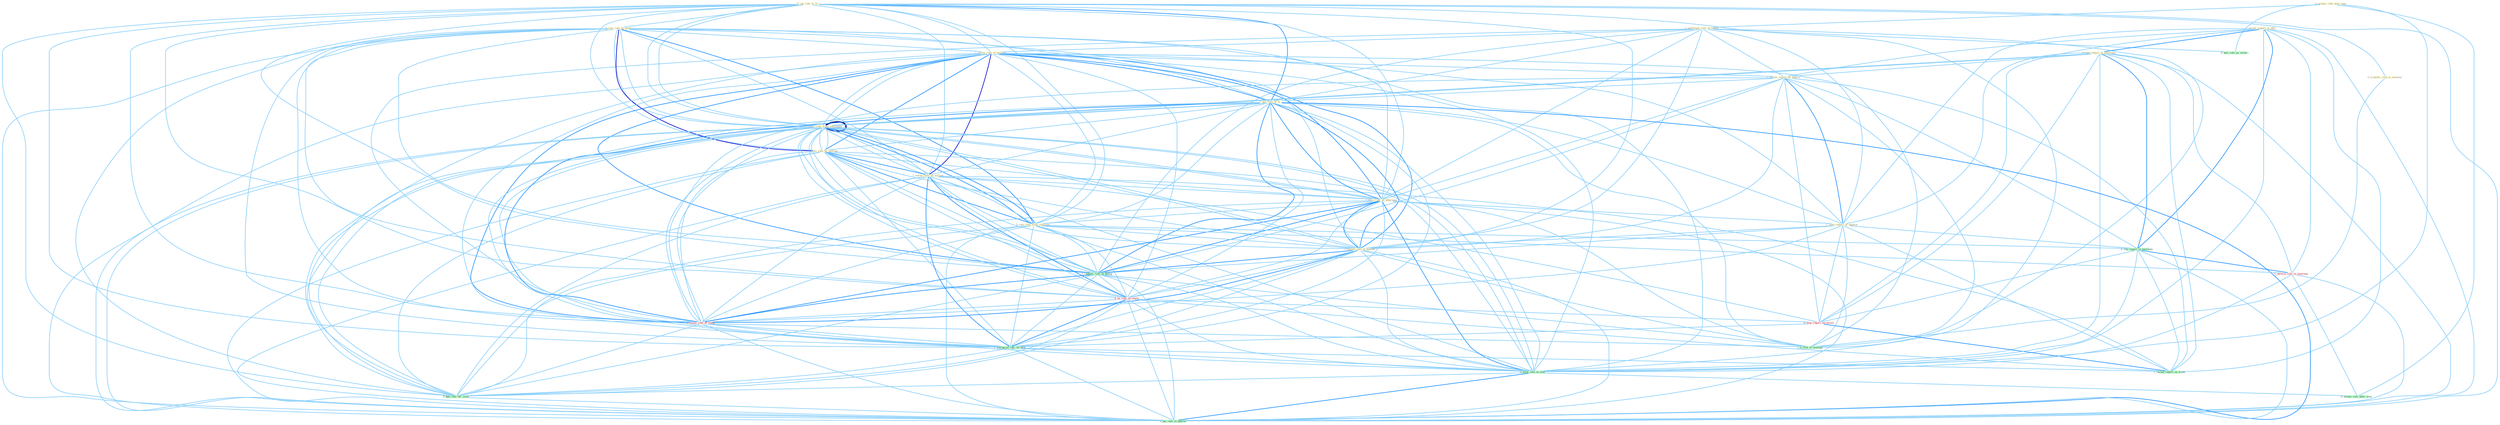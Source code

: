 Graph G{ 
    node
    [shape=polygon,style=filled,width=.5,height=.06,color="#BDFCC9",fixedsize=true,fontsize=4,
    fontcolor="#2f4f4f"];
    {node
    [color="#ffffe0", fontcolor="#8b7d6b"] "0_propos_rule_next_year " "1_entitynam_rule_of_thumb " "0_cut_rate_to_% " "0_rais_rate_by_point " "1_lower_rate_of_million " "0_tell_report_in_offic " "0_told_report_in_entitynam " "1_follow_report_of_improv " "0_receiv_rate_from_entitynam " "0_rais_rate_by_million " "1_lower_rate_on_million " "1_pai_rate_of_% " "1_have_rate_of_othernum " "0_rais_rate_from_yearnum " "1_seen_report_of_unawar " "0_transfer_risk_to_investor " "1_improv_rate_of_patient "}
{node [color="#fff0f5", fontcolor="#b22222"] "0_ha_rate_on_morn " "0_stop_report_on_street " "0_choos_rate_of_rebat " "1_portrai_role_in_yearnum "}
edge [color="#B0E2FF"];

	"0_propos_rule_next_year " -- "1_entitynam_rule_of_thumb " [w="1", color="#87cefa" ];
	"0_propos_rule_next_year " -- "0_have_rate_in_year " [w="1", color="#87cefa" ];
	"0_propos_rule_next_year " -- "0_assum_role_after_year " [w="1", color="#87cefa" ];
	"0_propos_rule_next_year " -- "0_hail_rule_as_victori " [w="1", color="#87cefa" ];
	"1_entitynam_rule_of_thumb " -- "1_lower_rate_of_million " [w="1", color="#87cefa" ];
	"1_entitynam_rule_of_thumb " -- "1_follow_report_of_improv " [w="1", color="#87cefa" ];
	"1_entitynam_rule_of_thumb " -- "1_pai_rate_of_% " [w="1", color="#87cefa" ];
	"1_entitynam_rule_of_thumb " -- "1_have_rate_of_othernum " [w="1", color="#87cefa" ];
	"1_entitynam_rule_of_thumb " -- "1_seen_report_of_unawar " [w="1", color="#87cefa" ];
	"1_entitynam_rule_of_thumb " -- "1_improv_rate_of_patient " [w="1", color="#87cefa" ];
	"1_entitynam_rule_of_thumb " -- "1_compar_rate_of_group " [w="1", color="#87cefa" ];
	"1_entitynam_rule_of_thumb " -- "0_choos_rate_of_rebat " [w="1", color="#87cefa" ];
	"1_entitynam_rule_of_thumb " -- "1_'s_risk_of_messag " [w="1", color="#87cefa" ];
	"1_entitynam_rule_of_thumb " -- "0_hail_rule_as_victori " [w="1", color="#87cefa" ];
	"0_cut_rate_to_% " -- "0_rais_rate_by_point " [w="1", color="#87cefa" ];
	"0_cut_rate_to_% " -- "1_lower_rate_of_million " [w="1", color="#87cefa" ];
	"0_cut_rate_to_% " -- "0_receiv_rate_from_entitynam " [w="1", color="#87cefa" ];
	"0_cut_rate_to_% " -- "0_rais_rate_by_million " [w="1", color="#87cefa" ];
	"0_cut_rate_to_% " -- "1_lower_rate_on_million " [w="1", color="#87cefa" ];
	"0_cut_rate_to_% " -- "1_pai_rate_of_% " [w="2", color="#1e90ff" , len=0.8];
	"0_cut_rate_to_% " -- "1_have_rate_of_othernum " [w="1", color="#87cefa" ];
	"0_cut_rate_to_% " -- "0_rais_rate_from_yearnum " [w="1", color="#87cefa" ];
	"0_cut_rate_to_% " -- "0_transfer_risk_to_investor " [w="1", color="#87cefa" ];
	"0_cut_rate_to_% " -- "1_improv_rate_of_patient " [w="1", color="#87cefa" ];
	"0_cut_rate_to_% " -- "1_compar_rate_of_group " [w="1", color="#87cefa" ];
	"0_cut_rate_to_% " -- "0_ha_rate_on_morn " [w="1", color="#87cefa" ];
	"0_cut_rate_to_% " -- "0_receiv_rate_from_entitynam " [w="1", color="#87cefa" ];
	"0_cut_rate_to_% " -- "0_choos_rate_of_rebat " [w="1", color="#87cefa" ];
	"0_cut_rate_to_% " -- "1_downgrad_rate_on_debt " [w="1", color="#87cefa" ];
	"0_cut_rate_to_% " -- "0_have_rate_in_year " [w="1", color="#87cefa" ];
	"0_cut_rate_to_% " -- "0_had_rate_for_yield " [w="1", color="#87cefa" ];
	"0_cut_rate_to_% " -- "0_pai_rate_in_quarter " [w="1", color="#87cefa" ];
	"0_rais_rate_by_point " -- "1_lower_rate_of_million " [w="1", color="#87cefa" ];
	"0_rais_rate_by_point " -- "0_receiv_rate_from_entitynam " [w="1", color="#87cefa" ];
	"0_rais_rate_by_point " -- "0_rais_rate_by_million " [w="3", color="#0000cd" , len=0.6];
	"0_rais_rate_by_point " -- "1_lower_rate_on_million " [w="1", color="#87cefa" ];
	"0_rais_rate_by_point " -- "1_pai_rate_of_% " [w="1", color="#87cefa" ];
	"0_rais_rate_by_point " -- "1_have_rate_of_othernum " [w="1", color="#87cefa" ];
	"0_rais_rate_by_point " -- "0_rais_rate_from_yearnum " [w="2", color="#1e90ff" , len=0.8];
	"0_rais_rate_by_point " -- "1_improv_rate_of_patient " [w="1", color="#87cefa" ];
	"0_rais_rate_by_point " -- "1_compar_rate_of_group " [w="1", color="#87cefa" ];
	"0_rais_rate_by_point " -- "0_ha_rate_on_morn " [w="1", color="#87cefa" ];
	"0_rais_rate_by_point " -- "0_receiv_rate_from_entitynam " [w="1", color="#87cefa" ];
	"0_rais_rate_by_point " -- "0_choos_rate_of_rebat " [w="1", color="#87cefa" ];
	"0_rais_rate_by_point " -- "1_downgrad_rate_on_debt " [w="1", color="#87cefa" ];
	"0_rais_rate_by_point " -- "0_have_rate_in_year " [w="1", color="#87cefa" ];
	"0_rais_rate_by_point " -- "0_had_rate_for_yield " [w="1", color="#87cefa" ];
	"0_rais_rate_by_point " -- "0_pai_rate_in_quarter " [w="1", color="#87cefa" ];
	"1_lower_rate_of_million " -- "1_follow_report_of_improv " [w="1", color="#87cefa" ];
	"1_lower_rate_of_million " -- "0_receiv_rate_from_entitynam " [w="1", color="#87cefa" ];
	"1_lower_rate_of_million " -- "0_rais_rate_by_million " [w="2", color="#1e90ff" , len=0.8];
	"1_lower_rate_of_million " -- "1_lower_rate_on_million " [w="3", color="#0000cd" , len=0.6];
	"1_lower_rate_of_million " -- "1_pai_rate_of_% " [w="2", color="#1e90ff" , len=0.8];
	"1_lower_rate_of_million " -- "1_have_rate_of_othernum " [w="2", color="#1e90ff" , len=0.8];
	"1_lower_rate_of_million " -- "0_rais_rate_from_yearnum " [w="1", color="#87cefa" ];
	"1_lower_rate_of_million " -- "1_seen_report_of_unawar " [w="1", color="#87cefa" ];
	"1_lower_rate_of_million " -- "1_improv_rate_of_patient " [w="2", color="#1e90ff" , len=0.8];
	"1_lower_rate_of_million " -- "1_compar_rate_of_group " [w="2", color="#1e90ff" , len=0.8];
	"1_lower_rate_of_million " -- "0_ha_rate_on_morn " [w="1", color="#87cefa" ];
	"1_lower_rate_of_million " -- "0_receiv_rate_from_entitynam " [w="1", color="#87cefa" ];
	"1_lower_rate_of_million " -- "0_choos_rate_of_rebat " [w="2", color="#1e90ff" , len=0.8];
	"1_lower_rate_of_million " -- "1_downgrad_rate_on_debt " [w="1", color="#87cefa" ];
	"1_lower_rate_of_million " -- "1_'s_risk_of_messag " [w="1", color="#87cefa" ];
	"1_lower_rate_of_million " -- "0_have_rate_in_year " [w="1", color="#87cefa" ];
	"1_lower_rate_of_million " -- "0_had_rate_for_yield " [w="1", color="#87cefa" ];
	"1_lower_rate_of_million " -- "0_pai_rate_in_quarter " [w="1", color="#87cefa" ];
	"0_tell_report_in_offic " -- "0_told_report_in_entitynam " [w="2", color="#1e90ff" , len=0.8];
	"0_tell_report_in_offic " -- "1_follow_report_of_improv " [w="1", color="#87cefa" ];
	"0_tell_report_in_offic " -- "1_seen_report_of_unawar " [w="1", color="#87cefa" ];
	"0_tell_report_in_offic " -- "0_ran_report_in_yearnum " [w="2", color="#1e90ff" , len=0.8];
	"0_tell_report_in_offic " -- "0_stop_report_on_street " [w="1", color="#87cefa" ];
	"0_tell_report_in_offic " -- "1_portrai_role_in_yearnum " [w="1", color="#87cefa" ];
	"0_tell_report_in_offic " -- "0_have_rate_in_year " [w="1", color="#87cefa" ];
	"0_tell_report_in_offic " -- "1_includ_report_on_trade " [w="1", color="#87cefa" ];
	"0_tell_report_in_offic " -- "0_pai_rate_in_quarter " [w="1", color="#87cefa" ];
	"0_told_report_in_entitynam " -- "1_follow_report_of_improv " [w="1", color="#87cefa" ];
	"0_told_report_in_entitynam " -- "0_receiv_rate_from_entitynam " [w="1", color="#87cefa" ];
	"0_told_report_in_entitynam " -- "1_seen_report_of_unawar " [w="1", color="#87cefa" ];
	"0_told_report_in_entitynam " -- "0_ran_report_in_yearnum " [w="2", color="#1e90ff" , len=0.8];
	"0_told_report_in_entitynam " -- "0_receiv_rate_from_entitynam " [w="1", color="#87cefa" ];
	"0_told_report_in_entitynam " -- "0_stop_report_on_street " [w="1", color="#87cefa" ];
	"0_told_report_in_entitynam " -- "1_portrai_role_in_yearnum " [w="1", color="#87cefa" ];
	"0_told_report_in_entitynam " -- "0_have_rate_in_year " [w="1", color="#87cefa" ];
	"0_told_report_in_entitynam " -- "1_includ_report_on_trade " [w="1", color="#87cefa" ];
	"0_told_report_in_entitynam " -- "0_pai_rate_in_quarter " [w="1", color="#87cefa" ];
	"1_follow_report_of_improv " -- "1_pai_rate_of_% " [w="1", color="#87cefa" ];
	"1_follow_report_of_improv " -- "1_have_rate_of_othernum " [w="1", color="#87cefa" ];
	"1_follow_report_of_improv " -- "1_seen_report_of_unawar " [w="2", color="#1e90ff" , len=0.8];
	"1_follow_report_of_improv " -- "1_improv_rate_of_patient " [w="1", color="#87cefa" ];
	"1_follow_report_of_improv " -- "1_compar_rate_of_group " [w="1", color="#87cefa" ];
	"1_follow_report_of_improv " -- "0_ran_report_in_yearnum " [w="1", color="#87cefa" ];
	"1_follow_report_of_improv " -- "0_stop_report_on_street " [w="1", color="#87cefa" ];
	"1_follow_report_of_improv " -- "0_choos_rate_of_rebat " [w="1", color="#87cefa" ];
	"1_follow_report_of_improv " -- "1_'s_risk_of_messag " [w="1", color="#87cefa" ];
	"1_follow_report_of_improv " -- "1_includ_report_on_trade " [w="1", color="#87cefa" ];
	"0_receiv_rate_from_entitynam " -- "0_rais_rate_by_million " [w="1", color="#87cefa" ];
	"0_receiv_rate_from_entitynam " -- "1_lower_rate_on_million " [w="1", color="#87cefa" ];
	"0_receiv_rate_from_entitynam " -- "1_pai_rate_of_% " [w="1", color="#87cefa" ];
	"0_receiv_rate_from_entitynam " -- "1_have_rate_of_othernum " [w="1", color="#87cefa" ];
	"0_receiv_rate_from_entitynam " -- "0_rais_rate_from_yearnum " [w="2", color="#1e90ff" , len=0.8];
	"0_receiv_rate_from_entitynam " -- "1_improv_rate_of_patient " [w="1", color="#87cefa" ];
	"0_receiv_rate_from_entitynam " -- "1_compar_rate_of_group " [w="1", color="#87cefa" ];
	"0_receiv_rate_from_entitynam " -- "0_ha_rate_on_morn " [w="1", color="#87cefa" ];
	"0_receiv_rate_from_entitynam " -- "0_receiv_rate_from_entitynam " [w="4", style=bold, color="#000080", len=0.4];
	"0_receiv_rate_from_entitynam " -- "0_choos_rate_of_rebat " [w="1", color="#87cefa" ];
	"0_receiv_rate_from_entitynam " -- "1_downgrad_rate_on_debt " [w="1", color="#87cefa" ];
	"0_receiv_rate_from_entitynam " -- "0_have_rate_in_year " [w="1", color="#87cefa" ];
	"0_receiv_rate_from_entitynam " -- "0_had_rate_for_yield " [w="1", color="#87cefa" ];
	"0_receiv_rate_from_entitynam " -- "0_pai_rate_in_quarter " [w="1", color="#87cefa" ];
	"0_rais_rate_by_million " -- "1_lower_rate_on_million " [w="2", color="#1e90ff" , len=0.8];
	"0_rais_rate_by_million " -- "1_pai_rate_of_% " [w="1", color="#87cefa" ];
	"0_rais_rate_by_million " -- "1_have_rate_of_othernum " [w="1", color="#87cefa" ];
	"0_rais_rate_by_million " -- "0_rais_rate_from_yearnum " [w="2", color="#1e90ff" , len=0.8];
	"0_rais_rate_by_million " -- "1_improv_rate_of_patient " [w="1", color="#87cefa" ];
	"0_rais_rate_by_million " -- "1_compar_rate_of_group " [w="1", color="#87cefa" ];
	"0_rais_rate_by_million " -- "0_ha_rate_on_morn " [w="1", color="#87cefa" ];
	"0_rais_rate_by_million " -- "0_receiv_rate_from_entitynam " [w="1", color="#87cefa" ];
	"0_rais_rate_by_million " -- "0_choos_rate_of_rebat " [w="1", color="#87cefa" ];
	"0_rais_rate_by_million " -- "1_downgrad_rate_on_debt " [w="1", color="#87cefa" ];
	"0_rais_rate_by_million " -- "0_have_rate_in_year " [w="1", color="#87cefa" ];
	"0_rais_rate_by_million " -- "0_had_rate_for_yield " [w="1", color="#87cefa" ];
	"0_rais_rate_by_million " -- "0_pai_rate_in_quarter " [w="1", color="#87cefa" ];
	"1_lower_rate_on_million " -- "1_pai_rate_of_% " [w="1", color="#87cefa" ];
	"1_lower_rate_on_million " -- "1_have_rate_of_othernum " [w="1", color="#87cefa" ];
	"1_lower_rate_on_million " -- "0_rais_rate_from_yearnum " [w="1", color="#87cefa" ];
	"1_lower_rate_on_million " -- "1_improv_rate_of_patient " [w="1", color="#87cefa" ];
	"1_lower_rate_on_million " -- "1_compar_rate_of_group " [w="1", color="#87cefa" ];
	"1_lower_rate_on_million " -- "0_ha_rate_on_morn " [w="2", color="#1e90ff" , len=0.8];
	"1_lower_rate_on_million " -- "0_receiv_rate_from_entitynam " [w="1", color="#87cefa" ];
	"1_lower_rate_on_million " -- "0_stop_report_on_street " [w="1", color="#87cefa" ];
	"1_lower_rate_on_million " -- "0_choos_rate_of_rebat " [w="1", color="#87cefa" ];
	"1_lower_rate_on_million " -- "1_downgrad_rate_on_debt " [w="2", color="#1e90ff" , len=0.8];
	"1_lower_rate_on_million " -- "0_have_rate_in_year " [w="1", color="#87cefa" ];
	"1_lower_rate_on_million " -- "1_includ_report_on_trade " [w="1", color="#87cefa" ];
	"1_lower_rate_on_million " -- "0_had_rate_for_yield " [w="1", color="#87cefa" ];
	"1_lower_rate_on_million " -- "0_pai_rate_in_quarter " [w="1", color="#87cefa" ];
	"1_pai_rate_of_% " -- "1_have_rate_of_othernum " [w="2", color="#1e90ff" , len=0.8];
	"1_pai_rate_of_% " -- "0_rais_rate_from_yearnum " [w="1", color="#87cefa" ];
	"1_pai_rate_of_% " -- "1_seen_report_of_unawar " [w="1", color="#87cefa" ];
	"1_pai_rate_of_% " -- "1_improv_rate_of_patient " [w="2", color="#1e90ff" , len=0.8];
	"1_pai_rate_of_% " -- "1_compar_rate_of_group " [w="2", color="#1e90ff" , len=0.8];
	"1_pai_rate_of_% " -- "0_ha_rate_on_morn " [w="1", color="#87cefa" ];
	"1_pai_rate_of_% " -- "0_receiv_rate_from_entitynam " [w="1", color="#87cefa" ];
	"1_pai_rate_of_% " -- "0_choos_rate_of_rebat " [w="2", color="#1e90ff" , len=0.8];
	"1_pai_rate_of_% " -- "1_downgrad_rate_on_debt " [w="1", color="#87cefa" ];
	"1_pai_rate_of_% " -- "1_'s_risk_of_messag " [w="1", color="#87cefa" ];
	"1_pai_rate_of_% " -- "0_have_rate_in_year " [w="1", color="#87cefa" ];
	"1_pai_rate_of_% " -- "0_had_rate_for_yield " [w="1", color="#87cefa" ];
	"1_pai_rate_of_% " -- "0_pai_rate_in_quarter " [w="2", color="#1e90ff" , len=0.8];
	"1_have_rate_of_othernum " -- "0_rais_rate_from_yearnum " [w="1", color="#87cefa" ];
	"1_have_rate_of_othernum " -- "1_seen_report_of_unawar " [w="1", color="#87cefa" ];
	"1_have_rate_of_othernum " -- "1_improv_rate_of_patient " [w="2", color="#1e90ff" , len=0.8];
	"1_have_rate_of_othernum " -- "1_compar_rate_of_group " [w="2", color="#1e90ff" , len=0.8];
	"1_have_rate_of_othernum " -- "0_ha_rate_on_morn " [w="1", color="#87cefa" ];
	"1_have_rate_of_othernum " -- "0_receiv_rate_from_entitynam " [w="1", color="#87cefa" ];
	"1_have_rate_of_othernum " -- "0_choos_rate_of_rebat " [w="2", color="#1e90ff" , len=0.8];
	"1_have_rate_of_othernum " -- "1_downgrad_rate_on_debt " [w="1", color="#87cefa" ];
	"1_have_rate_of_othernum " -- "1_'s_risk_of_messag " [w="1", color="#87cefa" ];
	"1_have_rate_of_othernum " -- "0_have_rate_in_year " [w="2", color="#1e90ff" , len=0.8];
	"1_have_rate_of_othernum " -- "0_had_rate_for_yield " [w="1", color="#87cefa" ];
	"1_have_rate_of_othernum " -- "0_pai_rate_in_quarter " [w="1", color="#87cefa" ];
	"0_rais_rate_from_yearnum " -- "1_improv_rate_of_patient " [w="1", color="#87cefa" ];
	"0_rais_rate_from_yearnum " -- "1_compar_rate_of_group " [w="1", color="#87cefa" ];
	"0_rais_rate_from_yearnum " -- "0_ran_report_in_yearnum " [w="1", color="#87cefa" ];
	"0_rais_rate_from_yearnum " -- "0_ha_rate_on_morn " [w="1", color="#87cefa" ];
	"0_rais_rate_from_yearnum " -- "0_receiv_rate_from_entitynam " [w="2", color="#1e90ff" , len=0.8];
	"0_rais_rate_from_yearnum " -- "0_choos_rate_of_rebat " [w="1", color="#87cefa" ];
	"0_rais_rate_from_yearnum " -- "1_downgrad_rate_on_debt " [w="1", color="#87cefa" ];
	"0_rais_rate_from_yearnum " -- "1_portrai_role_in_yearnum " [w="1", color="#87cefa" ];
	"0_rais_rate_from_yearnum " -- "0_have_rate_in_year " [w="1", color="#87cefa" ];
	"0_rais_rate_from_yearnum " -- "0_had_rate_for_yield " [w="1", color="#87cefa" ];
	"0_rais_rate_from_yearnum " -- "0_pai_rate_in_quarter " [w="1", color="#87cefa" ];
	"1_seen_report_of_unawar " -- "1_improv_rate_of_patient " [w="1", color="#87cefa" ];
	"1_seen_report_of_unawar " -- "1_compar_rate_of_group " [w="1", color="#87cefa" ];
	"1_seen_report_of_unawar " -- "0_ran_report_in_yearnum " [w="1", color="#87cefa" ];
	"1_seen_report_of_unawar " -- "0_stop_report_on_street " [w="1", color="#87cefa" ];
	"1_seen_report_of_unawar " -- "0_choos_rate_of_rebat " [w="1", color="#87cefa" ];
	"1_seen_report_of_unawar " -- "1_'s_risk_of_messag " [w="1", color="#87cefa" ];
	"1_seen_report_of_unawar " -- "1_includ_report_on_trade " [w="1", color="#87cefa" ];
	"0_transfer_risk_to_investor " -- "1_'s_risk_of_messag " [w="1", color="#87cefa" ];
	"1_improv_rate_of_patient " -- "1_compar_rate_of_group " [w="2", color="#1e90ff" , len=0.8];
	"1_improv_rate_of_patient " -- "0_ha_rate_on_morn " [w="1", color="#87cefa" ];
	"1_improv_rate_of_patient " -- "0_receiv_rate_from_entitynam " [w="1", color="#87cefa" ];
	"1_improv_rate_of_patient " -- "0_choos_rate_of_rebat " [w="2", color="#1e90ff" , len=0.8];
	"1_improv_rate_of_patient " -- "1_downgrad_rate_on_debt " [w="1", color="#87cefa" ];
	"1_improv_rate_of_patient " -- "1_'s_risk_of_messag " [w="1", color="#87cefa" ];
	"1_improv_rate_of_patient " -- "0_have_rate_in_year " [w="1", color="#87cefa" ];
	"1_improv_rate_of_patient " -- "0_had_rate_for_yield " [w="1", color="#87cefa" ];
	"1_improv_rate_of_patient " -- "0_pai_rate_in_quarter " [w="1", color="#87cefa" ];
	"1_compar_rate_of_group " -- "0_ha_rate_on_morn " [w="1", color="#87cefa" ];
	"1_compar_rate_of_group " -- "0_receiv_rate_from_entitynam " [w="1", color="#87cefa" ];
	"1_compar_rate_of_group " -- "0_choos_rate_of_rebat " [w="2", color="#1e90ff" , len=0.8];
	"1_compar_rate_of_group " -- "1_downgrad_rate_on_debt " [w="1", color="#87cefa" ];
	"1_compar_rate_of_group " -- "1_'s_risk_of_messag " [w="1", color="#87cefa" ];
	"1_compar_rate_of_group " -- "0_have_rate_in_year " [w="1", color="#87cefa" ];
	"1_compar_rate_of_group " -- "0_had_rate_for_yield " [w="1", color="#87cefa" ];
	"1_compar_rate_of_group " -- "0_pai_rate_in_quarter " [w="1", color="#87cefa" ];
	"0_ran_report_in_yearnum " -- "0_stop_report_on_street " [w="1", color="#87cefa" ];
	"0_ran_report_in_yearnum " -- "1_portrai_role_in_yearnum " [w="2", color="#1e90ff" , len=0.8];
	"0_ran_report_in_yearnum " -- "0_have_rate_in_year " [w="1", color="#87cefa" ];
	"0_ran_report_in_yearnum " -- "1_includ_report_on_trade " [w="1", color="#87cefa" ];
	"0_ran_report_in_yearnum " -- "0_pai_rate_in_quarter " [w="1", color="#87cefa" ];
	"0_ha_rate_on_morn " -- "0_receiv_rate_from_entitynam " [w="1", color="#87cefa" ];
	"0_ha_rate_on_morn " -- "0_stop_report_on_street " [w="1", color="#87cefa" ];
	"0_ha_rate_on_morn " -- "0_choos_rate_of_rebat " [w="1", color="#87cefa" ];
	"0_ha_rate_on_morn " -- "1_downgrad_rate_on_debt " [w="2", color="#1e90ff" , len=0.8];
	"0_ha_rate_on_morn " -- "0_have_rate_in_year " [w="1", color="#87cefa" ];
	"0_ha_rate_on_morn " -- "1_includ_report_on_trade " [w="1", color="#87cefa" ];
	"0_ha_rate_on_morn " -- "0_had_rate_for_yield " [w="1", color="#87cefa" ];
	"0_ha_rate_on_morn " -- "0_pai_rate_in_quarter " [w="1", color="#87cefa" ];
	"0_receiv_rate_from_entitynam " -- "0_choos_rate_of_rebat " [w="1", color="#87cefa" ];
	"0_receiv_rate_from_entitynam " -- "1_downgrad_rate_on_debt " [w="1", color="#87cefa" ];
	"0_receiv_rate_from_entitynam " -- "0_have_rate_in_year " [w="1", color="#87cefa" ];
	"0_receiv_rate_from_entitynam " -- "0_had_rate_for_yield " [w="1", color="#87cefa" ];
	"0_receiv_rate_from_entitynam " -- "0_pai_rate_in_quarter " [w="1", color="#87cefa" ];
	"0_stop_report_on_street " -- "1_downgrad_rate_on_debt " [w="1", color="#87cefa" ];
	"0_stop_report_on_street " -- "1_includ_report_on_trade " [w="2", color="#1e90ff" , len=0.8];
	"0_choos_rate_of_rebat " -- "1_downgrad_rate_on_debt " [w="1", color="#87cefa" ];
	"0_choos_rate_of_rebat " -- "1_'s_risk_of_messag " [w="1", color="#87cefa" ];
	"0_choos_rate_of_rebat " -- "0_have_rate_in_year " [w="1", color="#87cefa" ];
	"0_choos_rate_of_rebat " -- "0_had_rate_for_yield " [w="1", color="#87cefa" ];
	"0_choos_rate_of_rebat " -- "0_pai_rate_in_quarter " [w="1", color="#87cefa" ];
	"1_downgrad_rate_on_debt " -- "0_have_rate_in_year " [w="1", color="#87cefa" ];
	"1_downgrad_rate_on_debt " -- "1_includ_report_on_trade " [w="1", color="#87cefa" ];
	"1_downgrad_rate_on_debt " -- "0_had_rate_for_yield " [w="1", color="#87cefa" ];
	"1_downgrad_rate_on_debt " -- "0_pai_rate_in_quarter " [w="1", color="#87cefa" ];
	"1_portrai_role_in_yearnum " -- "0_have_rate_in_year " [w="1", color="#87cefa" ];
	"1_portrai_role_in_yearnum " -- "0_assum_role_after_year " [w="1", color="#87cefa" ];
	"1_portrai_role_in_yearnum " -- "0_pai_rate_in_quarter " [w="1", color="#87cefa" ];
	"0_have_rate_in_year " -- "0_assum_role_after_year " [w="1", color="#87cefa" ];
	"0_have_rate_in_year " -- "0_had_rate_for_yield " [w="1", color="#87cefa" ];
	"0_have_rate_in_year " -- "0_pai_rate_in_quarter " [w="2", color="#1e90ff" , len=0.8];
	"0_had_rate_for_yield " -- "0_pai_rate_in_quarter " [w="1", color="#87cefa" ];
}
